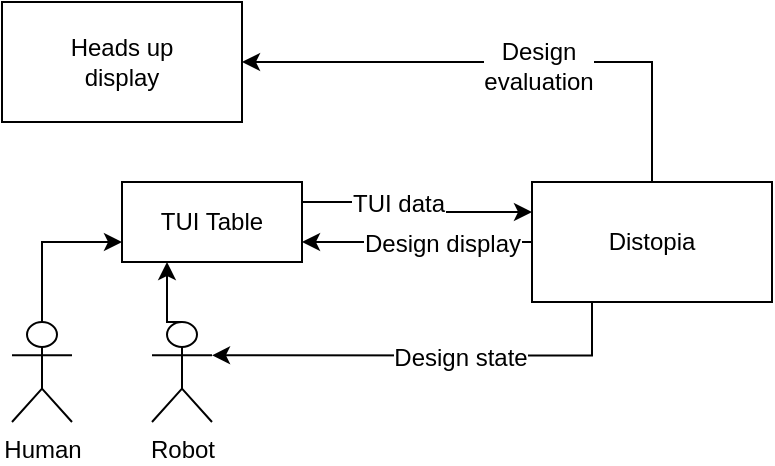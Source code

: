 <mxfile version="12.1.9" type="device" pages="1"><diagram id="HQxzMGkffOsbtqRgZgbY" name="Page-1"><mxGraphModel dx="1024" dy="553" grid="1" gridSize="10" guides="1" tooltips="1" connect="1" arrows="1" fold="1" page="1" pageScale="1" pageWidth="850" pageHeight="1100" math="0" shadow="0"><root><mxCell id="0"/><mxCell id="1" parent="0"/><mxCell id="pj20xDTJEIIraLWRAWuQ-27" style="edgeStyle=orthogonalEdgeStyle;rounded=0;orthogonalLoop=1;jettySize=auto;html=1;exitX=1;exitY=0.25;exitDx=0;exitDy=0;entryX=0;entryY=0.25;entryDx=0;entryDy=0;" parent="1" source="pj20xDTJEIIraLWRAWuQ-1" target="pj20xDTJEIIraLWRAWuQ-17" edge="1"><mxGeometry relative="1" as="geometry"/></mxCell><mxCell id="pj20xDTJEIIraLWRAWuQ-29" value="TUI data" style="text;html=1;resizable=0;points=[];align=center;verticalAlign=middle;labelBackgroundColor=#ffffff;" parent="pj20xDTJEIIraLWRAWuQ-27" vertex="1" connectable="0"><mxGeometry x="-0.2" y="-1" relative="1" as="geometry"><mxPoint as="offset"/></mxGeometry></mxCell><mxCell id="pj20xDTJEIIraLWRAWuQ-1" value="TUI Table" style="rounded=0;whiteSpace=wrap;html=1;" parent="1" vertex="1"><mxGeometry x="125" y="130" width="90" height="40" as="geometry"/></mxCell><mxCell id="pj20xDTJEIIraLWRAWuQ-10" style="edgeStyle=orthogonalEdgeStyle;rounded=0;orthogonalLoop=1;jettySize=auto;html=1;exitX=0.5;exitY=0;exitDx=0;exitDy=0;exitPerimeter=0;entryX=0;entryY=0.75;entryDx=0;entryDy=0;" parent="1" source="pj20xDTJEIIraLWRAWuQ-2" target="pj20xDTJEIIraLWRAWuQ-1" edge="1"><mxGeometry relative="1" as="geometry"/></mxCell><mxCell id="pj20xDTJEIIraLWRAWuQ-2" value="Human" style="shape=umlActor;verticalLabelPosition=bottom;labelBackgroundColor=#ffffff;verticalAlign=top;html=1;outlineConnect=0;" parent="1" vertex="1"><mxGeometry x="70" y="200" width="30" height="50" as="geometry"/></mxCell><mxCell id="pj20xDTJEIIraLWRAWuQ-15" style="edgeStyle=orthogonalEdgeStyle;rounded=0;orthogonalLoop=1;jettySize=auto;html=1;exitX=0.5;exitY=0;exitDx=0;exitDy=0;exitPerimeter=0;entryX=0.25;entryY=1;entryDx=0;entryDy=0;" parent="1" source="pj20xDTJEIIraLWRAWuQ-3" target="pj20xDTJEIIraLWRAWuQ-1" edge="1"><mxGeometry relative="1" as="geometry"/></mxCell><mxCell id="pj20xDTJEIIraLWRAWuQ-3" value="Robot" style="shape=umlActor;verticalLabelPosition=bottom;labelBackgroundColor=#ffffff;verticalAlign=top;html=1;outlineConnect=0;" parent="1" vertex="1"><mxGeometry x="140" y="200" width="30" height="50" as="geometry"/></mxCell><mxCell id="pj20xDTJEIIraLWRAWuQ-16" value="&lt;div&gt;Heads up&lt;/div&gt;&lt;div&gt;display&lt;/div&gt;" style="rounded=0;whiteSpace=wrap;html=1;" parent="1" vertex="1"><mxGeometry x="65" y="40" width="120" height="60" as="geometry"/></mxCell><mxCell id="pj20xDTJEIIraLWRAWuQ-28" style="edgeStyle=orthogonalEdgeStyle;rounded=0;orthogonalLoop=1;jettySize=auto;html=1;exitX=0;exitY=0.5;exitDx=0;exitDy=0;entryX=1;entryY=0.75;entryDx=0;entryDy=0;" parent="1" source="pj20xDTJEIIraLWRAWuQ-17" target="pj20xDTJEIIraLWRAWuQ-1" edge="1"><mxGeometry relative="1" as="geometry"/></mxCell><mxCell id="pj20xDTJEIIraLWRAWuQ-30" value="Design display" style="text;html=1;resizable=0;points=[];align=center;verticalAlign=middle;labelBackgroundColor=#ffffff;" parent="pj20xDTJEIIraLWRAWuQ-28" vertex="1" connectable="0"><mxGeometry x="-0.217" y="1" relative="1" as="geometry"><mxPoint as="offset"/></mxGeometry></mxCell><mxCell id="pj20xDTJEIIraLWRAWuQ-31" style="edgeStyle=orthogonalEdgeStyle;rounded=0;orthogonalLoop=1;jettySize=auto;html=1;exitX=0.25;exitY=1;exitDx=0;exitDy=0;entryX=1;entryY=0.333;entryDx=0;entryDy=0;entryPerimeter=0;" parent="1" source="pj20xDTJEIIraLWRAWuQ-17" target="pj20xDTJEIIraLWRAWuQ-3" edge="1"><mxGeometry relative="1" as="geometry"/></mxCell><mxCell id="pj20xDTJEIIraLWRAWuQ-32" value="Design state" style="text;html=1;resizable=0;points=[];align=center;verticalAlign=middle;labelBackgroundColor=#ffffff;" parent="pj20xDTJEIIraLWRAWuQ-31" vertex="1" connectable="0"><mxGeometry x="-0.143" y="1" relative="1" as="geometry"><mxPoint as="offset"/></mxGeometry></mxCell><mxCell id="pj20xDTJEIIraLWRAWuQ-33" style="edgeStyle=orthogonalEdgeStyle;rounded=0;orthogonalLoop=1;jettySize=auto;html=1;exitX=0.5;exitY=0;exitDx=0;exitDy=0;entryX=1;entryY=0.5;entryDx=0;entryDy=0;" parent="1" source="pj20xDTJEIIraLWRAWuQ-17" target="pj20xDTJEIIraLWRAWuQ-16" edge="1"><mxGeometry relative="1" as="geometry"/></mxCell><mxCell id="pj20xDTJEIIraLWRAWuQ-34" value="&lt;div&gt;Design&lt;/div&gt;&lt;div&gt;evaluation&lt;br&gt;&lt;/div&gt;" style="text;html=1;resizable=0;points=[];align=center;verticalAlign=middle;labelBackgroundColor=#ffffff;" parent="pj20xDTJEIIraLWRAWuQ-33" vertex="1" connectable="0"><mxGeometry x="-0.113" y="2" relative="1" as="geometry"><mxPoint as="offset"/></mxGeometry></mxCell><mxCell id="pj20xDTJEIIraLWRAWuQ-17" value="Distopia" style="rounded=0;whiteSpace=wrap;html=1;" parent="1" vertex="1"><mxGeometry x="330" y="130" width="120" height="60" as="geometry"/></mxCell></root></mxGraphModel></diagram></mxfile>